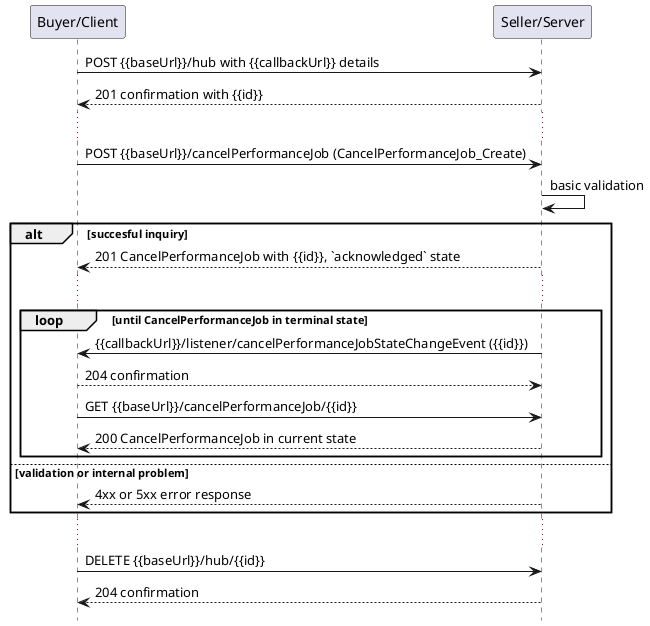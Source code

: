 @startuml useCase12Notification

hide footbox

participant "Buyer/Client" as B
participant "Seller/Server" as S

B -> S: POST {{baseUrl}}/hub with {{callbackUrl}} details
S --> B: 201 confirmation with {{id}}
...
B -> S: POST {{baseUrl}}/cancelPerformanceJob (CancelPerformanceJob_Create)
S -> S: basic validation

alt succesful inquiry
  S --> B: 201 CancelPerformanceJob with {{id}}, `acknowledged` state 
  ...

  group loop [until CancelPerformanceJob in terminal state]
      S -> B: {{callbackUrl}}/listener/cancelPerformanceJobStateChangeEvent ({{id}})
      B --> S: 204 confirmation
      B -> S:   GET {{baseUrl}}/cancelPerformanceJob/{{id}}
      return 200 CancelPerformanceJob in current state
  end

else validation or internal problem
  S --> B : 4xx or 5xx error response
end 

...

B -> S : DELETE {{baseUrl}}/hub/{{id}} 
S --> B : 204 confirmation

@enduml